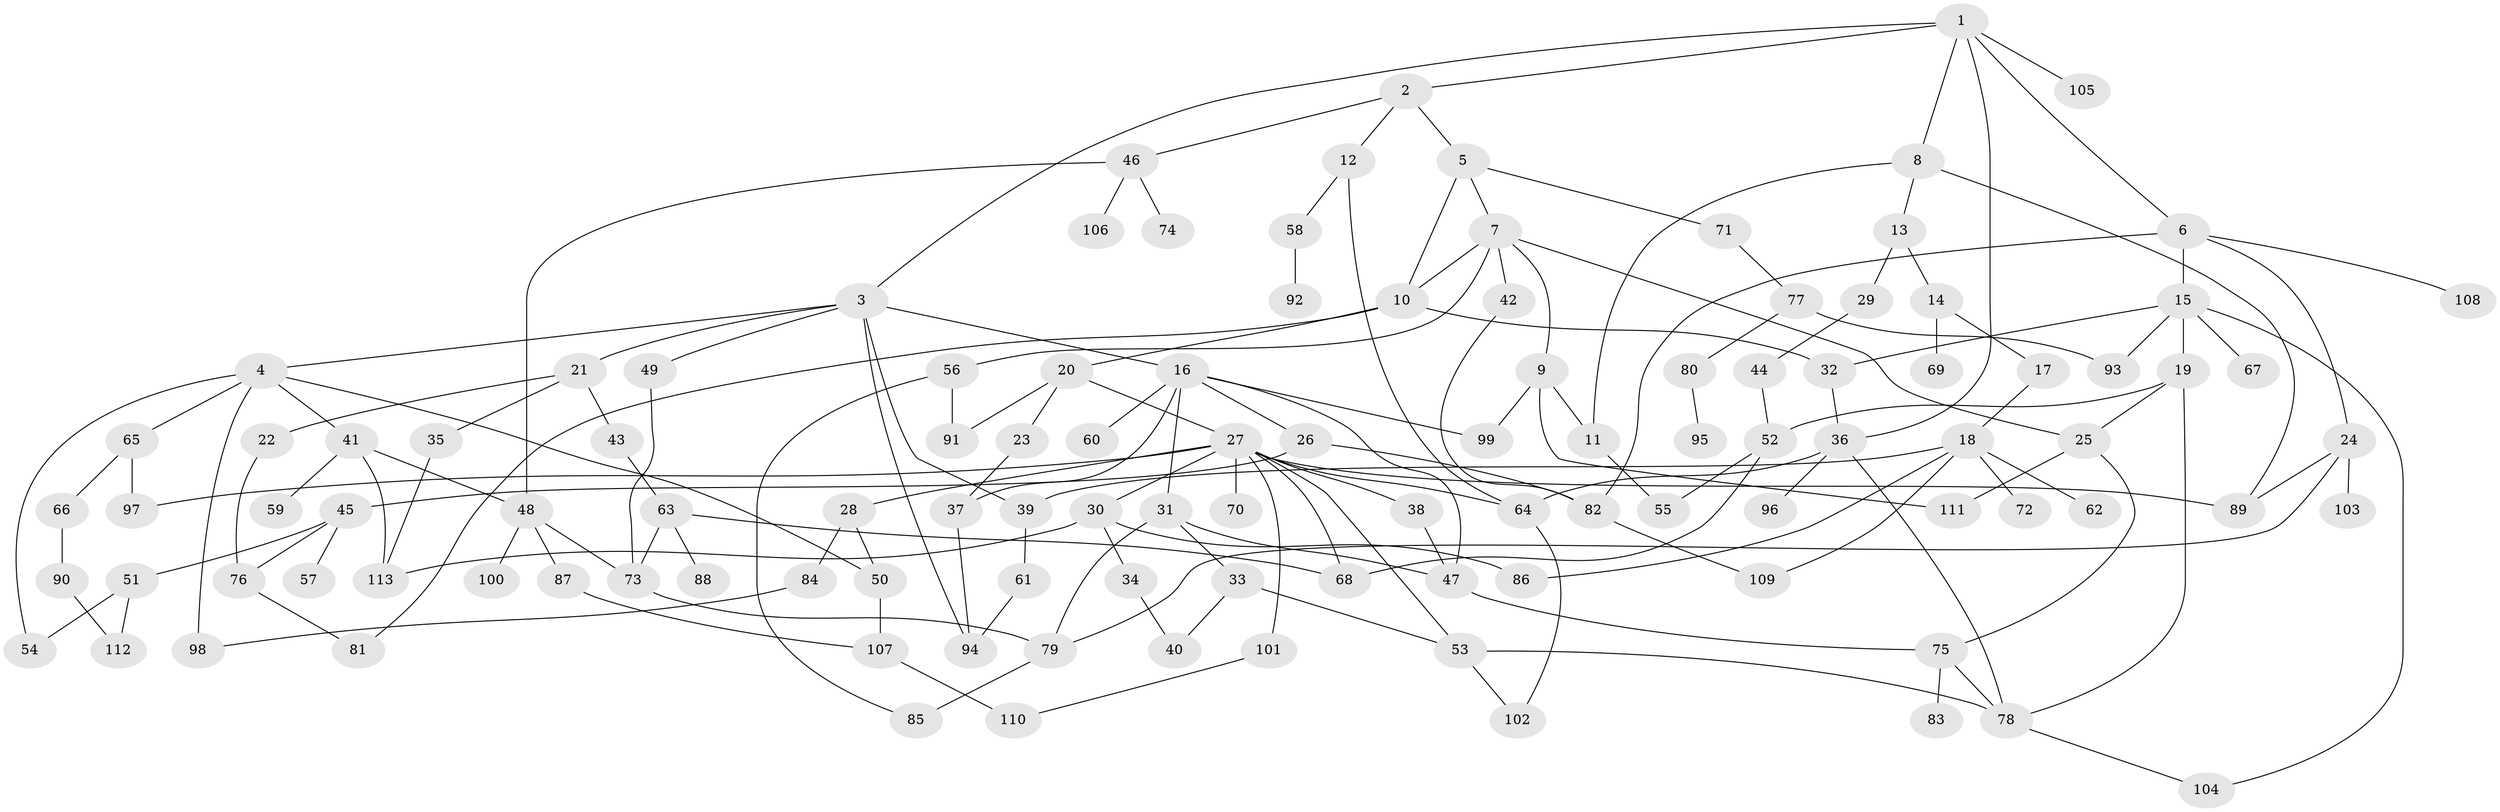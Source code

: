 // Generated by graph-tools (version 1.1) at 2025/41/03/09/25 04:41:33]
// undirected, 113 vertices, 164 edges
graph export_dot {
graph [start="1"]
  node [color=gray90,style=filled];
  1;
  2;
  3;
  4;
  5;
  6;
  7;
  8;
  9;
  10;
  11;
  12;
  13;
  14;
  15;
  16;
  17;
  18;
  19;
  20;
  21;
  22;
  23;
  24;
  25;
  26;
  27;
  28;
  29;
  30;
  31;
  32;
  33;
  34;
  35;
  36;
  37;
  38;
  39;
  40;
  41;
  42;
  43;
  44;
  45;
  46;
  47;
  48;
  49;
  50;
  51;
  52;
  53;
  54;
  55;
  56;
  57;
  58;
  59;
  60;
  61;
  62;
  63;
  64;
  65;
  66;
  67;
  68;
  69;
  70;
  71;
  72;
  73;
  74;
  75;
  76;
  77;
  78;
  79;
  80;
  81;
  82;
  83;
  84;
  85;
  86;
  87;
  88;
  89;
  90;
  91;
  92;
  93;
  94;
  95;
  96;
  97;
  98;
  99;
  100;
  101;
  102;
  103;
  104;
  105;
  106;
  107;
  108;
  109;
  110;
  111;
  112;
  113;
  1 -- 2;
  1 -- 3;
  1 -- 6;
  1 -- 8;
  1 -- 36;
  1 -- 105;
  2 -- 5;
  2 -- 12;
  2 -- 46;
  3 -- 4;
  3 -- 16;
  3 -- 21;
  3 -- 49;
  3 -- 94;
  3 -- 39;
  4 -- 41;
  4 -- 65;
  4 -- 98;
  4 -- 50;
  4 -- 54;
  5 -- 7;
  5 -- 10;
  5 -- 71;
  6 -- 15;
  6 -- 24;
  6 -- 82;
  6 -- 108;
  7 -- 9;
  7 -- 42;
  7 -- 56;
  7 -- 25;
  7 -- 10;
  8 -- 11;
  8 -- 13;
  8 -- 89;
  9 -- 99;
  9 -- 111;
  9 -- 11;
  10 -- 20;
  10 -- 32;
  10 -- 81;
  11 -- 55;
  12 -- 58;
  12 -- 64;
  13 -- 14;
  13 -- 29;
  14 -- 17;
  14 -- 69;
  15 -- 19;
  15 -- 67;
  15 -- 93;
  15 -- 104;
  15 -- 32;
  16 -- 26;
  16 -- 31;
  16 -- 37;
  16 -- 60;
  16 -- 99;
  16 -- 47;
  17 -- 18;
  18 -- 39;
  18 -- 62;
  18 -- 72;
  18 -- 109;
  18 -- 86;
  19 -- 25;
  19 -- 52;
  19 -- 78;
  20 -- 23;
  20 -- 27;
  20 -- 91;
  21 -- 22;
  21 -- 35;
  21 -- 43;
  22 -- 76;
  23 -- 37;
  24 -- 103;
  24 -- 79;
  24 -- 89;
  25 -- 75;
  25 -- 111;
  26 -- 45;
  26 -- 82;
  27 -- 28;
  27 -- 30;
  27 -- 38;
  27 -- 53;
  27 -- 70;
  27 -- 101;
  27 -- 97;
  27 -- 89;
  27 -- 64;
  27 -- 68;
  28 -- 50;
  28 -- 84;
  29 -- 44;
  30 -- 34;
  30 -- 86;
  30 -- 113;
  31 -- 33;
  31 -- 47;
  31 -- 79;
  32 -- 36;
  33 -- 40;
  33 -- 53;
  34 -- 40;
  35 -- 113;
  36 -- 96;
  36 -- 78;
  36 -- 64;
  37 -- 94;
  38 -- 47;
  39 -- 61;
  41 -- 48;
  41 -- 59;
  41 -- 113;
  42 -- 82;
  43 -- 63;
  44 -- 52;
  45 -- 51;
  45 -- 57;
  45 -- 76;
  46 -- 74;
  46 -- 106;
  46 -- 48;
  47 -- 75;
  48 -- 73;
  48 -- 87;
  48 -- 100;
  49 -- 73;
  50 -- 107;
  51 -- 54;
  51 -- 112;
  52 -- 55;
  52 -- 68;
  53 -- 102;
  53 -- 78;
  56 -- 85;
  56 -- 91;
  58 -- 92;
  61 -- 94;
  63 -- 68;
  63 -- 88;
  63 -- 73;
  64 -- 102;
  65 -- 66;
  65 -- 97;
  66 -- 90;
  71 -- 77;
  73 -- 79;
  75 -- 83;
  75 -- 78;
  76 -- 81;
  77 -- 80;
  77 -- 93;
  78 -- 104;
  79 -- 85;
  80 -- 95;
  82 -- 109;
  84 -- 98;
  87 -- 107;
  90 -- 112;
  101 -- 110;
  107 -- 110;
}
